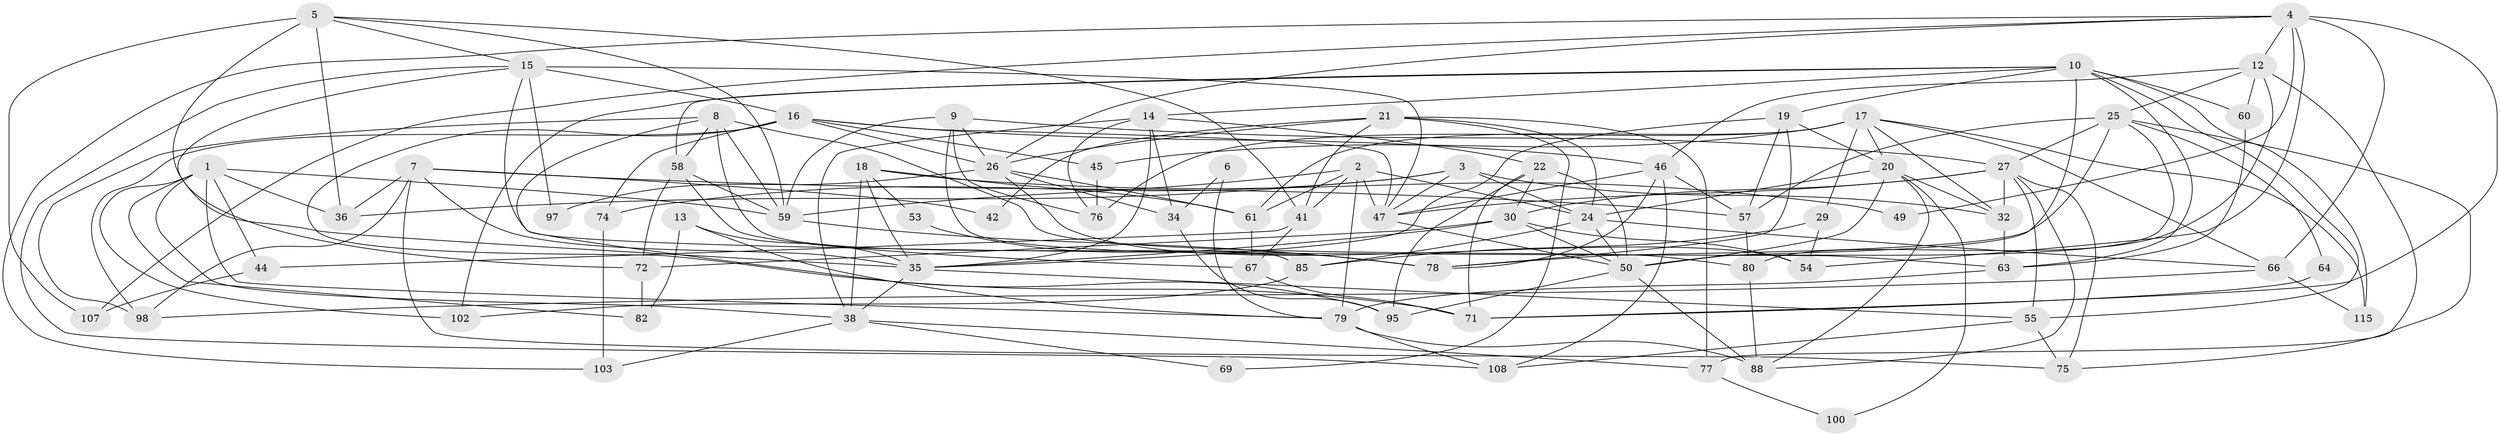 // original degree distribution, {3: 0.24347826086956523, 4: 0.2608695652173913, 5: 0.20869565217391303, 6: 0.10434782608695652, 2: 0.14782608695652175, 7: 0.017391304347826087, 8: 0.017391304347826087}
// Generated by graph-tools (version 1.1) at 2025/41/03/06/25 10:41:56]
// undirected, 74 vertices, 183 edges
graph export_dot {
graph [start="1"]
  node [color=gray90,style=filled];
  1 [super="+11"];
  2 [super="+91"];
  3 [super="+105"];
  4 [super="+33"];
  5 [super="+31"];
  6;
  7 [super="+56"];
  8 [super="+101"];
  9;
  10 [super="+51"];
  12 [super="+81"];
  13 [super="+99"];
  14;
  15 [super="+48"];
  16 [super="+23"];
  17 [super="+89"];
  18 [super="+109"];
  19 [super="+37"];
  20 [super="+43"];
  21 [super="+28"];
  22 [super="+62"];
  24 [super="+113"];
  25 [super="+52"];
  26 [super="+93"];
  27 [super="+40"];
  29;
  30 [super="+112"];
  32 [super="+84"];
  34;
  35 [super="+39"];
  36;
  38 [super="+65"];
  41;
  42;
  44;
  45;
  46 [super="+110"];
  47 [super="+73"];
  49;
  50 [super="+94"];
  53;
  54 [super="+111"];
  55 [super="+70"];
  57 [super="+86"];
  58 [super="+87"];
  59 [super="+68"];
  60;
  61;
  63;
  64;
  66 [super="+114"];
  67;
  69;
  71 [super="+104"];
  72;
  74;
  75;
  76;
  77 [super="+83"];
  78 [super="+106"];
  79 [super="+90"];
  80;
  82;
  85 [super="+92"];
  88;
  95 [super="+96"];
  97;
  98;
  100;
  102;
  103;
  107;
  108;
  115;
  1 -- 59;
  1 -- 82;
  1 -- 36;
  1 -- 38;
  1 -- 102;
  1 -- 44;
  1 -- 79;
  2 -- 24;
  2 -- 41;
  2 -- 61;
  2 -- 47;
  2 -- 59;
  2 -- 79;
  3 -- 47;
  3 -- 36;
  3 -- 74;
  3 -- 24;
  3 -- 32;
  4 -- 12;
  4 -- 71;
  4 -- 103;
  4 -- 49;
  4 -- 107;
  4 -- 26;
  4 -- 66;
  4 -- 54;
  5 -- 41;
  5 -- 36;
  5 -- 107;
  5 -- 15;
  5 -- 59;
  5 -- 35;
  6 -- 34;
  6 -- 79;
  7 -- 75;
  7 -- 98;
  7 -- 42;
  7 -- 36;
  7 -- 57;
  7 -- 35;
  8 -- 98;
  8 -- 85;
  8 -- 80;
  8 -- 58;
  8 -- 59;
  8 -- 95;
  9 -- 26;
  9 -- 76;
  9 -- 78;
  9 -- 27;
  9 -- 59;
  10 -- 50;
  10 -- 14;
  10 -- 58;
  10 -- 60;
  10 -- 63;
  10 -- 19;
  10 -- 115;
  10 -- 102;
  10 -- 55;
  12 -- 60;
  12 -- 80;
  12 -- 25;
  12 -- 77;
  12 -- 46;
  13 -- 35;
  13 -- 82;
  13 -- 79;
  14 -- 76;
  14 -- 34;
  14 -- 22;
  14 -- 38;
  14 -- 35;
  15 -- 63;
  15 -- 16 [weight=2];
  15 -- 97;
  15 -- 108;
  15 -- 72;
  15 -- 47;
  16 -- 26;
  16 -- 47;
  16 -- 98;
  16 -- 74;
  16 -- 45;
  16 -- 71;
  16 -- 46;
  17 -- 32;
  17 -- 20;
  17 -- 29;
  17 -- 76;
  17 -- 66;
  17 -- 45;
  17 -- 115;
  17 -- 61;
  18 -- 38;
  18 -- 49;
  18 -- 53;
  18 -- 61;
  18 -- 35;
  19 -- 57;
  19 -- 35;
  19 -- 20;
  19 -- 78;
  20 -- 50;
  20 -- 100;
  20 -- 24;
  20 -- 88;
  20 -- 32;
  21 -- 24;
  21 -- 77 [weight=2];
  21 -- 42;
  21 -- 69;
  21 -- 41;
  21 -- 26;
  22 -- 50;
  22 -- 30;
  22 -- 71;
  22 -- 95;
  24 -- 66;
  24 -- 50;
  24 -- 85;
  25 -- 64;
  25 -- 75;
  25 -- 27 [weight=2];
  25 -- 50;
  25 -- 78;
  25 -- 57;
  26 -- 61;
  26 -- 97;
  26 -- 34;
  26 -- 54;
  27 -- 88;
  27 -- 32;
  27 -- 55;
  27 -- 75;
  27 -- 47;
  27 -- 30;
  29 -- 85;
  29 -- 54;
  30 -- 35;
  30 -- 54;
  30 -- 72;
  30 -- 50;
  32 -- 63;
  34 -- 95;
  35 -- 55;
  35 -- 38;
  38 -- 103;
  38 -- 69;
  38 -- 77;
  41 -- 44;
  41 -- 67;
  44 -- 107;
  45 -- 76;
  46 -- 108;
  46 -- 47;
  46 -- 57;
  46 -- 78;
  47 -- 50;
  50 -- 88;
  50 -- 95;
  53 -- 78;
  55 -- 108;
  55 -- 75;
  57 -- 80;
  58 -- 67;
  58 -- 72;
  58 -- 59;
  59 -- 78;
  60 -- 63;
  61 -- 67;
  63 -- 79;
  64 -- 71;
  66 -- 115;
  66 -- 98;
  67 -- 71;
  72 -- 82;
  74 -- 103;
  77 -- 100;
  79 -- 88;
  79 -- 108;
  80 -- 88;
  85 -- 102;
}
